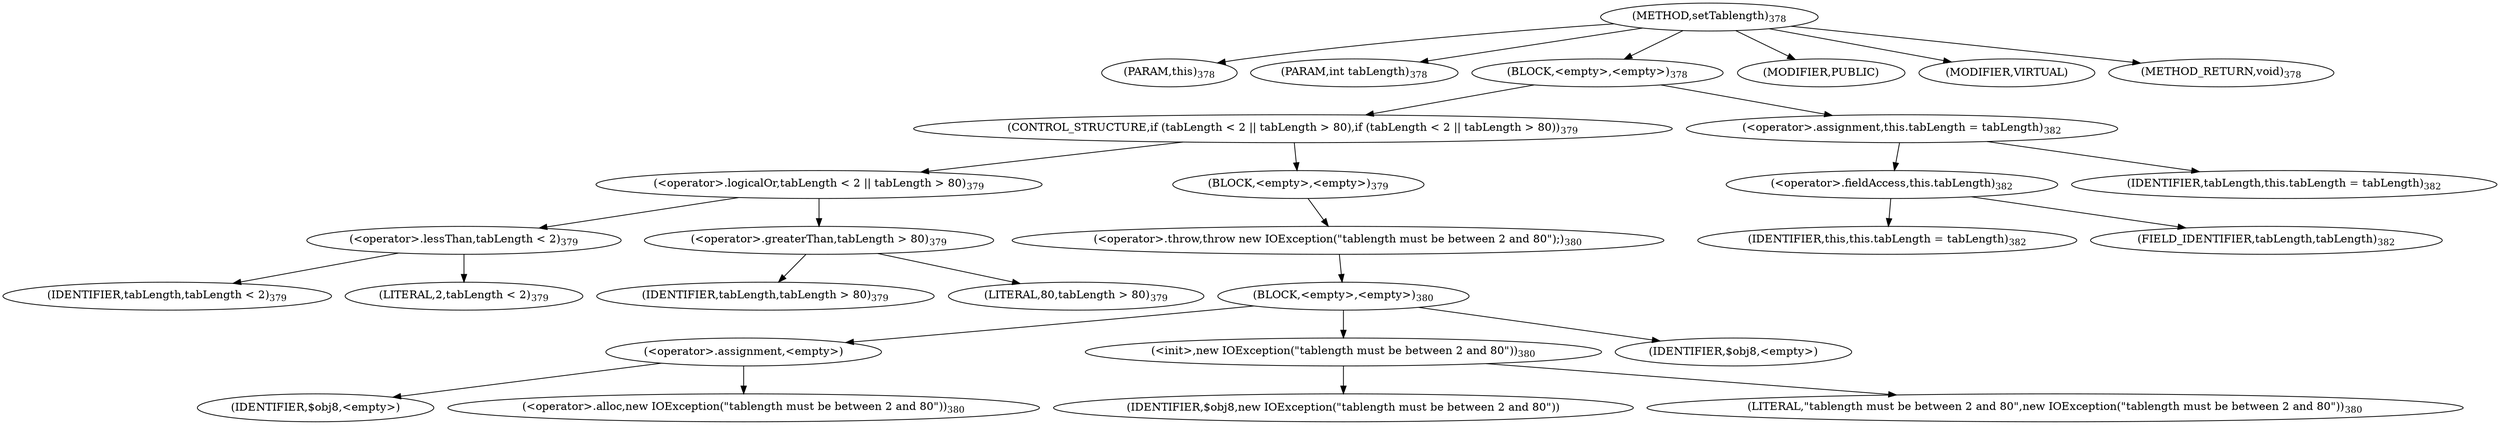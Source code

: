 digraph "setTablength" {  
"685" [label = <(METHOD,setTablength)<SUB>378</SUB>> ]
"28" [label = <(PARAM,this)<SUB>378</SUB>> ]
"686" [label = <(PARAM,int tabLength)<SUB>378</SUB>> ]
"687" [label = <(BLOCK,&lt;empty&gt;,&lt;empty&gt;)<SUB>378</SUB>> ]
"688" [label = <(CONTROL_STRUCTURE,if (tabLength &lt; 2 || tabLength &gt; 80),if (tabLength &lt; 2 || tabLength &gt; 80))<SUB>379</SUB>> ]
"689" [label = <(&lt;operator&gt;.logicalOr,tabLength &lt; 2 || tabLength &gt; 80)<SUB>379</SUB>> ]
"690" [label = <(&lt;operator&gt;.lessThan,tabLength &lt; 2)<SUB>379</SUB>> ]
"691" [label = <(IDENTIFIER,tabLength,tabLength &lt; 2)<SUB>379</SUB>> ]
"692" [label = <(LITERAL,2,tabLength &lt; 2)<SUB>379</SUB>> ]
"693" [label = <(&lt;operator&gt;.greaterThan,tabLength &gt; 80)<SUB>379</SUB>> ]
"694" [label = <(IDENTIFIER,tabLength,tabLength &gt; 80)<SUB>379</SUB>> ]
"695" [label = <(LITERAL,80,tabLength &gt; 80)<SUB>379</SUB>> ]
"696" [label = <(BLOCK,&lt;empty&gt;,&lt;empty&gt;)<SUB>379</SUB>> ]
"697" [label = <(&lt;operator&gt;.throw,throw new IOException(&quot;tablength must be between 2 and 80&quot;);)<SUB>380</SUB>> ]
"698" [label = <(BLOCK,&lt;empty&gt;,&lt;empty&gt;)<SUB>380</SUB>> ]
"699" [label = <(&lt;operator&gt;.assignment,&lt;empty&gt;)> ]
"700" [label = <(IDENTIFIER,$obj8,&lt;empty&gt;)> ]
"701" [label = <(&lt;operator&gt;.alloc,new IOException(&quot;tablength must be between 2 and 80&quot;))<SUB>380</SUB>> ]
"702" [label = <(&lt;init&gt;,new IOException(&quot;tablength must be between 2 and 80&quot;))<SUB>380</SUB>> ]
"703" [label = <(IDENTIFIER,$obj8,new IOException(&quot;tablength must be between 2 and 80&quot;))> ]
"704" [label = <(LITERAL,&quot;tablength must be between 2 and 80&quot;,new IOException(&quot;tablength must be between 2 and 80&quot;))<SUB>380</SUB>> ]
"705" [label = <(IDENTIFIER,$obj8,&lt;empty&gt;)> ]
"706" [label = <(&lt;operator&gt;.assignment,this.tabLength = tabLength)<SUB>382</SUB>> ]
"707" [label = <(&lt;operator&gt;.fieldAccess,this.tabLength)<SUB>382</SUB>> ]
"27" [label = <(IDENTIFIER,this,this.tabLength = tabLength)<SUB>382</SUB>> ]
"708" [label = <(FIELD_IDENTIFIER,tabLength,tabLength)<SUB>382</SUB>> ]
"709" [label = <(IDENTIFIER,tabLength,this.tabLength = tabLength)<SUB>382</SUB>> ]
"710" [label = <(MODIFIER,PUBLIC)> ]
"711" [label = <(MODIFIER,VIRTUAL)> ]
"712" [label = <(METHOD_RETURN,void)<SUB>378</SUB>> ]
  "685" -> "28" 
  "685" -> "686" 
  "685" -> "687" 
  "685" -> "710" 
  "685" -> "711" 
  "685" -> "712" 
  "687" -> "688" 
  "687" -> "706" 
  "688" -> "689" 
  "688" -> "696" 
  "689" -> "690" 
  "689" -> "693" 
  "690" -> "691" 
  "690" -> "692" 
  "693" -> "694" 
  "693" -> "695" 
  "696" -> "697" 
  "697" -> "698" 
  "698" -> "699" 
  "698" -> "702" 
  "698" -> "705" 
  "699" -> "700" 
  "699" -> "701" 
  "702" -> "703" 
  "702" -> "704" 
  "706" -> "707" 
  "706" -> "709" 
  "707" -> "27" 
  "707" -> "708" 
}
